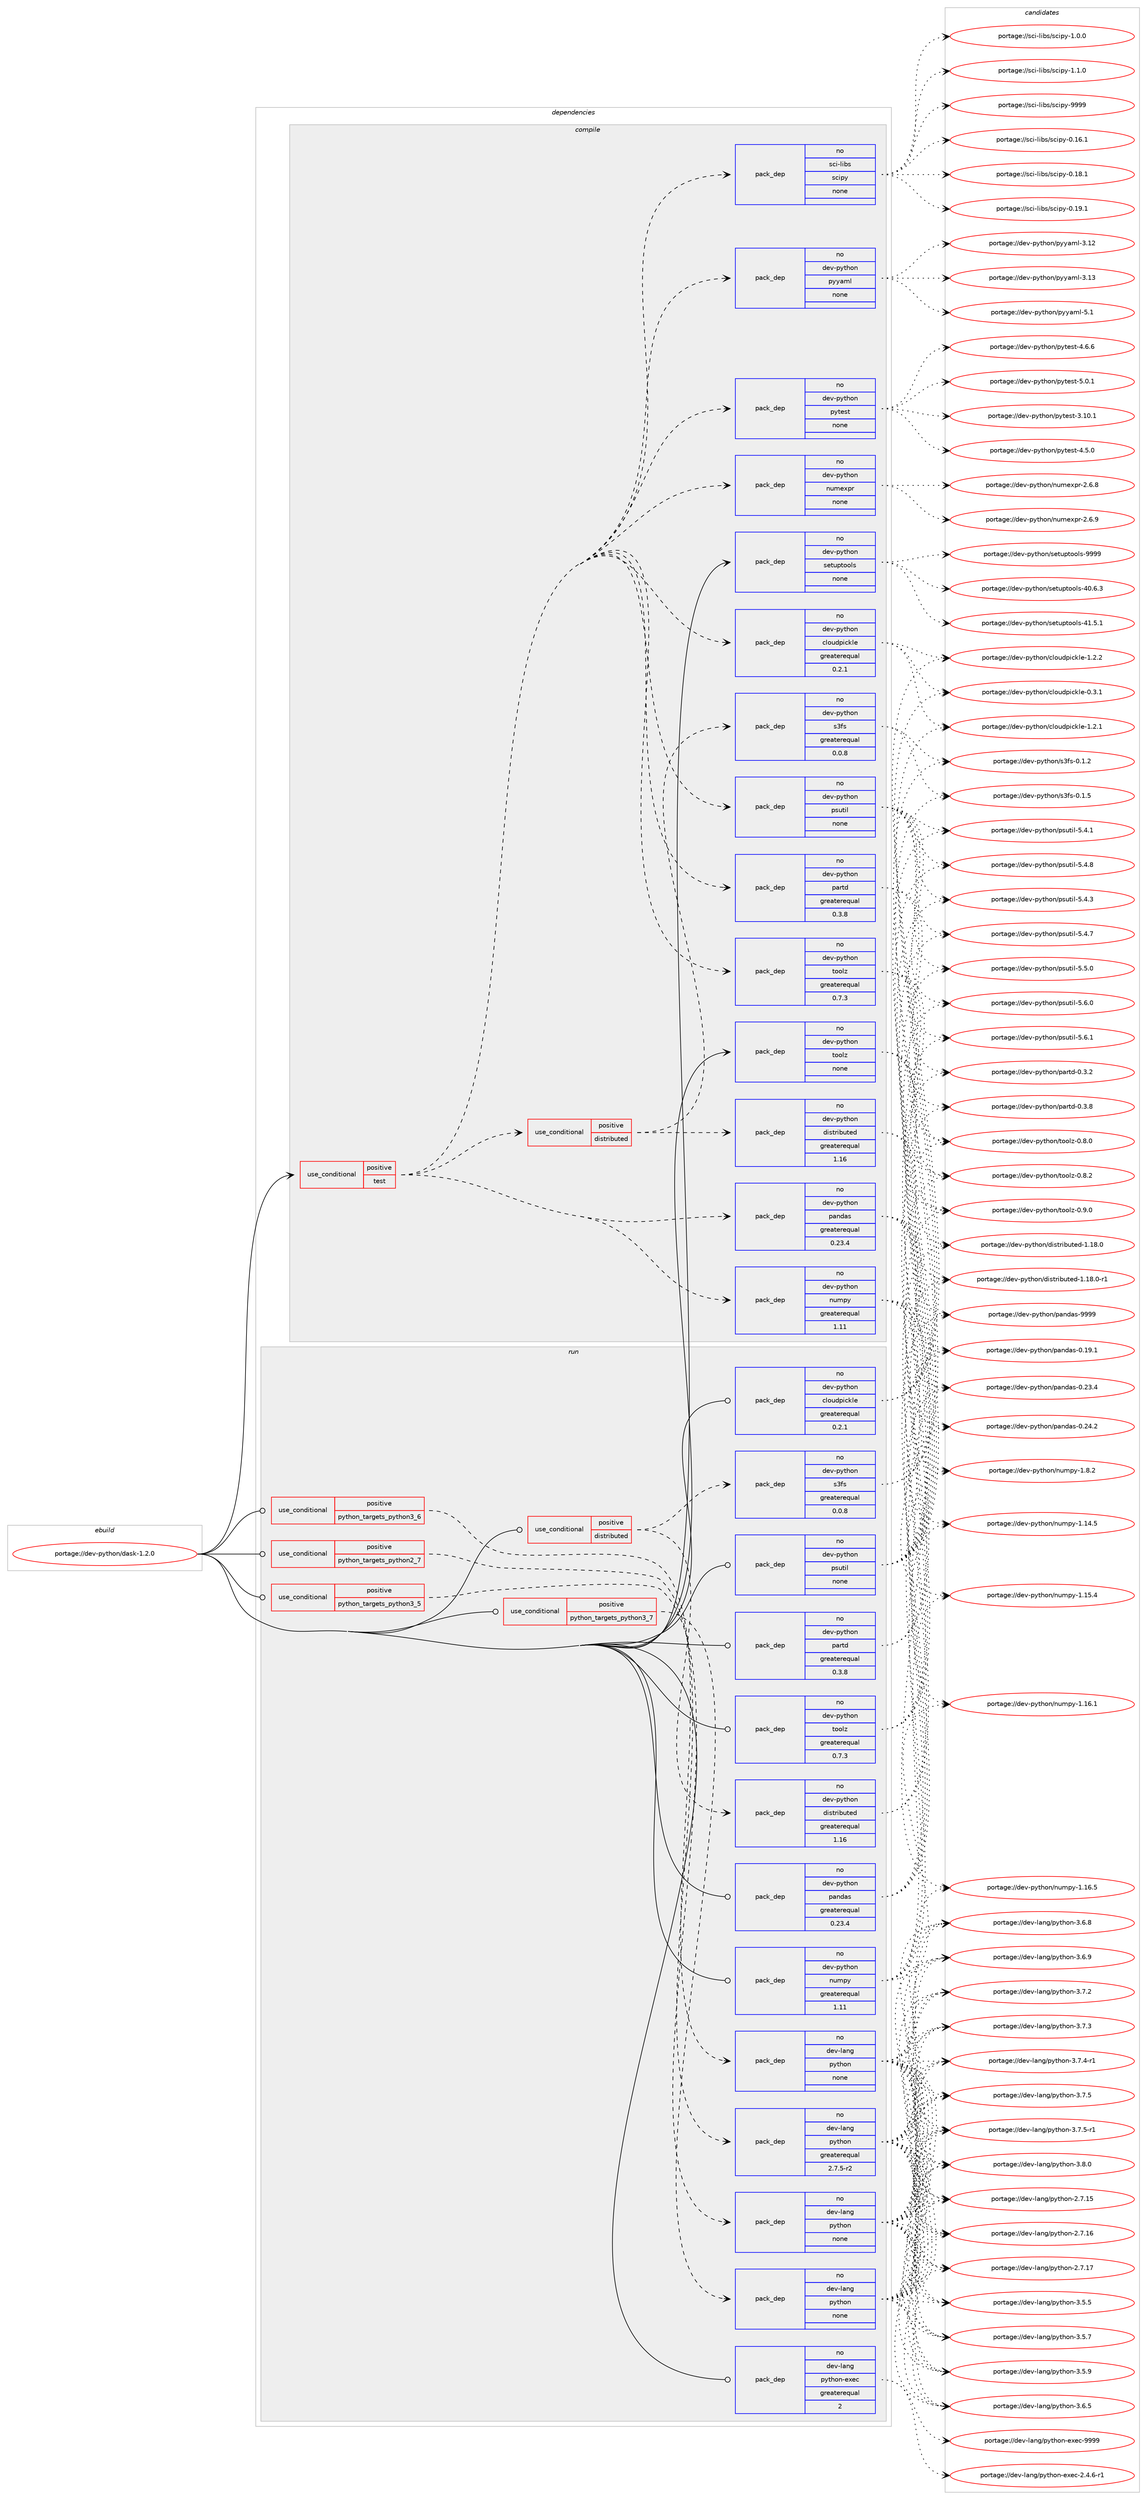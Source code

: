 digraph prolog {

# *************
# Graph options
# *************

newrank=true;
concentrate=true;
compound=true;
graph [rankdir=LR,fontname=Helvetica,fontsize=10,ranksep=1.5];#, ranksep=2.5, nodesep=0.2];
edge  [arrowhead=vee];
node  [fontname=Helvetica,fontsize=10];

# **********
# The ebuild
# **********

subgraph cluster_leftcol {
color=gray;
rank=same;
label=<<i>ebuild</i>>;
id [label="portage://dev-python/dask-1.2.0", color=red, width=4, href="../dev-python/dask-1.2.0.svg"];
}

# ****************
# The dependencies
# ****************

subgraph cluster_midcol {
color=gray;
label=<<i>dependencies</i>>;
subgraph cluster_compile {
fillcolor="#eeeeee";
style=filled;
label=<<i>compile</i>>;
subgraph cond27466 {
dependency135718 [label=<<TABLE BORDER="0" CELLBORDER="1" CELLSPACING="0" CELLPADDING="4"><TR><TD ROWSPAN="3" CELLPADDING="10">use_conditional</TD></TR><TR><TD>positive</TD></TR><TR><TD>test</TD></TR></TABLE>>, shape=none, color=red];
subgraph pack104940 {
dependency135719 [label=<<TABLE BORDER="0" CELLBORDER="1" CELLSPACING="0" CELLPADDING="4" WIDTH="220"><TR><TD ROWSPAN="6" CELLPADDING="30">pack_dep</TD></TR><TR><TD WIDTH="110">no</TD></TR><TR><TD>dev-python</TD></TR><TR><TD>cloudpickle</TD></TR><TR><TD>greaterequal</TD></TR><TR><TD>0.2.1</TD></TR></TABLE>>, shape=none, color=blue];
}
dependency135718:e -> dependency135719:w [weight=20,style="dashed",arrowhead="vee"];
subgraph pack104941 {
dependency135720 [label=<<TABLE BORDER="0" CELLBORDER="1" CELLSPACING="0" CELLPADDING="4" WIDTH="220"><TR><TD ROWSPAN="6" CELLPADDING="30">pack_dep</TD></TR><TR><TD WIDTH="110">no</TD></TR><TR><TD>dev-python</TD></TR><TR><TD>numpy</TD></TR><TR><TD>greaterequal</TD></TR><TR><TD>1.11</TD></TR></TABLE>>, shape=none, color=blue];
}
dependency135718:e -> dependency135720:w [weight=20,style="dashed",arrowhead="vee"];
subgraph pack104942 {
dependency135721 [label=<<TABLE BORDER="0" CELLBORDER="1" CELLSPACING="0" CELLPADDING="4" WIDTH="220"><TR><TD ROWSPAN="6" CELLPADDING="30">pack_dep</TD></TR><TR><TD WIDTH="110">no</TD></TR><TR><TD>dev-python</TD></TR><TR><TD>pandas</TD></TR><TR><TD>greaterequal</TD></TR><TR><TD>0.23.4</TD></TR></TABLE>>, shape=none, color=blue];
}
dependency135718:e -> dependency135721:w [weight=20,style="dashed",arrowhead="vee"];
subgraph pack104943 {
dependency135722 [label=<<TABLE BORDER="0" CELLBORDER="1" CELLSPACING="0" CELLPADDING="4" WIDTH="220"><TR><TD ROWSPAN="6" CELLPADDING="30">pack_dep</TD></TR><TR><TD WIDTH="110">no</TD></TR><TR><TD>dev-python</TD></TR><TR><TD>partd</TD></TR><TR><TD>greaterequal</TD></TR><TR><TD>0.3.8</TD></TR></TABLE>>, shape=none, color=blue];
}
dependency135718:e -> dependency135722:w [weight=20,style="dashed",arrowhead="vee"];
subgraph pack104944 {
dependency135723 [label=<<TABLE BORDER="0" CELLBORDER="1" CELLSPACING="0" CELLPADDING="4" WIDTH="220"><TR><TD ROWSPAN="6" CELLPADDING="30">pack_dep</TD></TR><TR><TD WIDTH="110">no</TD></TR><TR><TD>dev-python</TD></TR><TR><TD>psutil</TD></TR><TR><TD>none</TD></TR><TR><TD></TD></TR></TABLE>>, shape=none, color=blue];
}
dependency135718:e -> dependency135723:w [weight=20,style="dashed",arrowhead="vee"];
subgraph pack104945 {
dependency135724 [label=<<TABLE BORDER="0" CELLBORDER="1" CELLSPACING="0" CELLPADDING="4" WIDTH="220"><TR><TD ROWSPAN="6" CELLPADDING="30">pack_dep</TD></TR><TR><TD WIDTH="110">no</TD></TR><TR><TD>dev-python</TD></TR><TR><TD>toolz</TD></TR><TR><TD>greaterequal</TD></TR><TR><TD>0.7.3</TD></TR></TABLE>>, shape=none, color=blue];
}
dependency135718:e -> dependency135724:w [weight=20,style="dashed",arrowhead="vee"];
subgraph cond27467 {
dependency135725 [label=<<TABLE BORDER="0" CELLBORDER="1" CELLSPACING="0" CELLPADDING="4"><TR><TD ROWSPAN="3" CELLPADDING="10">use_conditional</TD></TR><TR><TD>positive</TD></TR><TR><TD>distributed</TD></TR></TABLE>>, shape=none, color=red];
subgraph pack104946 {
dependency135726 [label=<<TABLE BORDER="0" CELLBORDER="1" CELLSPACING="0" CELLPADDING="4" WIDTH="220"><TR><TD ROWSPAN="6" CELLPADDING="30">pack_dep</TD></TR><TR><TD WIDTH="110">no</TD></TR><TR><TD>dev-python</TD></TR><TR><TD>distributed</TD></TR><TR><TD>greaterequal</TD></TR><TR><TD>1.16</TD></TR></TABLE>>, shape=none, color=blue];
}
dependency135725:e -> dependency135726:w [weight=20,style="dashed",arrowhead="vee"];
subgraph pack104947 {
dependency135727 [label=<<TABLE BORDER="0" CELLBORDER="1" CELLSPACING="0" CELLPADDING="4" WIDTH="220"><TR><TD ROWSPAN="6" CELLPADDING="30">pack_dep</TD></TR><TR><TD WIDTH="110">no</TD></TR><TR><TD>dev-python</TD></TR><TR><TD>s3fs</TD></TR><TR><TD>greaterequal</TD></TR><TR><TD>0.0.8</TD></TR></TABLE>>, shape=none, color=blue];
}
dependency135725:e -> dependency135727:w [weight=20,style="dashed",arrowhead="vee"];
}
dependency135718:e -> dependency135725:w [weight=20,style="dashed",arrowhead="vee"];
subgraph pack104948 {
dependency135728 [label=<<TABLE BORDER="0" CELLBORDER="1" CELLSPACING="0" CELLPADDING="4" WIDTH="220"><TR><TD ROWSPAN="6" CELLPADDING="30">pack_dep</TD></TR><TR><TD WIDTH="110">no</TD></TR><TR><TD>dev-python</TD></TR><TR><TD>numexpr</TD></TR><TR><TD>none</TD></TR><TR><TD></TD></TR></TABLE>>, shape=none, color=blue];
}
dependency135718:e -> dependency135728:w [weight=20,style="dashed",arrowhead="vee"];
subgraph pack104949 {
dependency135729 [label=<<TABLE BORDER="0" CELLBORDER="1" CELLSPACING="0" CELLPADDING="4" WIDTH="220"><TR><TD ROWSPAN="6" CELLPADDING="30">pack_dep</TD></TR><TR><TD WIDTH="110">no</TD></TR><TR><TD>dev-python</TD></TR><TR><TD>pytest</TD></TR><TR><TD>none</TD></TR><TR><TD></TD></TR></TABLE>>, shape=none, color=blue];
}
dependency135718:e -> dependency135729:w [weight=20,style="dashed",arrowhead="vee"];
subgraph pack104950 {
dependency135730 [label=<<TABLE BORDER="0" CELLBORDER="1" CELLSPACING="0" CELLPADDING="4" WIDTH="220"><TR><TD ROWSPAN="6" CELLPADDING="30">pack_dep</TD></TR><TR><TD WIDTH="110">no</TD></TR><TR><TD>dev-python</TD></TR><TR><TD>pyyaml</TD></TR><TR><TD>none</TD></TR><TR><TD></TD></TR></TABLE>>, shape=none, color=blue];
}
dependency135718:e -> dependency135730:w [weight=20,style="dashed",arrowhead="vee"];
subgraph pack104951 {
dependency135731 [label=<<TABLE BORDER="0" CELLBORDER="1" CELLSPACING="0" CELLPADDING="4" WIDTH="220"><TR><TD ROWSPAN="6" CELLPADDING="30">pack_dep</TD></TR><TR><TD WIDTH="110">no</TD></TR><TR><TD>sci-libs</TD></TR><TR><TD>scipy</TD></TR><TR><TD>none</TD></TR><TR><TD></TD></TR></TABLE>>, shape=none, color=blue];
}
dependency135718:e -> dependency135731:w [weight=20,style="dashed",arrowhead="vee"];
}
id:e -> dependency135718:w [weight=20,style="solid",arrowhead="vee"];
subgraph pack104952 {
dependency135732 [label=<<TABLE BORDER="0" CELLBORDER="1" CELLSPACING="0" CELLPADDING="4" WIDTH="220"><TR><TD ROWSPAN="6" CELLPADDING="30">pack_dep</TD></TR><TR><TD WIDTH="110">no</TD></TR><TR><TD>dev-python</TD></TR><TR><TD>setuptools</TD></TR><TR><TD>none</TD></TR><TR><TD></TD></TR></TABLE>>, shape=none, color=blue];
}
id:e -> dependency135732:w [weight=20,style="solid",arrowhead="vee"];
subgraph pack104953 {
dependency135733 [label=<<TABLE BORDER="0" CELLBORDER="1" CELLSPACING="0" CELLPADDING="4" WIDTH="220"><TR><TD ROWSPAN="6" CELLPADDING="30">pack_dep</TD></TR><TR><TD WIDTH="110">no</TD></TR><TR><TD>dev-python</TD></TR><TR><TD>toolz</TD></TR><TR><TD>none</TD></TR><TR><TD></TD></TR></TABLE>>, shape=none, color=blue];
}
id:e -> dependency135733:w [weight=20,style="solid",arrowhead="vee"];
}
subgraph cluster_compileandrun {
fillcolor="#eeeeee";
style=filled;
label=<<i>compile and run</i>>;
}
subgraph cluster_run {
fillcolor="#eeeeee";
style=filled;
label=<<i>run</i>>;
subgraph cond27468 {
dependency135734 [label=<<TABLE BORDER="0" CELLBORDER="1" CELLSPACING="0" CELLPADDING="4"><TR><TD ROWSPAN="3" CELLPADDING="10">use_conditional</TD></TR><TR><TD>positive</TD></TR><TR><TD>distributed</TD></TR></TABLE>>, shape=none, color=red];
subgraph pack104954 {
dependency135735 [label=<<TABLE BORDER="0" CELLBORDER="1" CELLSPACING="0" CELLPADDING="4" WIDTH="220"><TR><TD ROWSPAN="6" CELLPADDING="30">pack_dep</TD></TR><TR><TD WIDTH="110">no</TD></TR><TR><TD>dev-python</TD></TR><TR><TD>distributed</TD></TR><TR><TD>greaterequal</TD></TR><TR><TD>1.16</TD></TR></TABLE>>, shape=none, color=blue];
}
dependency135734:e -> dependency135735:w [weight=20,style="dashed",arrowhead="vee"];
subgraph pack104955 {
dependency135736 [label=<<TABLE BORDER="0" CELLBORDER="1" CELLSPACING="0" CELLPADDING="4" WIDTH="220"><TR><TD ROWSPAN="6" CELLPADDING="30">pack_dep</TD></TR><TR><TD WIDTH="110">no</TD></TR><TR><TD>dev-python</TD></TR><TR><TD>s3fs</TD></TR><TR><TD>greaterequal</TD></TR><TR><TD>0.0.8</TD></TR></TABLE>>, shape=none, color=blue];
}
dependency135734:e -> dependency135736:w [weight=20,style="dashed",arrowhead="vee"];
}
id:e -> dependency135734:w [weight=20,style="solid",arrowhead="odot"];
subgraph cond27469 {
dependency135737 [label=<<TABLE BORDER="0" CELLBORDER="1" CELLSPACING="0" CELLPADDING="4"><TR><TD ROWSPAN="3" CELLPADDING="10">use_conditional</TD></TR><TR><TD>positive</TD></TR><TR><TD>python_targets_python2_7</TD></TR></TABLE>>, shape=none, color=red];
subgraph pack104956 {
dependency135738 [label=<<TABLE BORDER="0" CELLBORDER="1" CELLSPACING="0" CELLPADDING="4" WIDTH="220"><TR><TD ROWSPAN="6" CELLPADDING="30">pack_dep</TD></TR><TR><TD WIDTH="110">no</TD></TR><TR><TD>dev-lang</TD></TR><TR><TD>python</TD></TR><TR><TD>greaterequal</TD></TR><TR><TD>2.7.5-r2</TD></TR></TABLE>>, shape=none, color=blue];
}
dependency135737:e -> dependency135738:w [weight=20,style="dashed",arrowhead="vee"];
}
id:e -> dependency135737:w [weight=20,style="solid",arrowhead="odot"];
subgraph cond27470 {
dependency135739 [label=<<TABLE BORDER="0" CELLBORDER="1" CELLSPACING="0" CELLPADDING="4"><TR><TD ROWSPAN="3" CELLPADDING="10">use_conditional</TD></TR><TR><TD>positive</TD></TR><TR><TD>python_targets_python3_5</TD></TR></TABLE>>, shape=none, color=red];
subgraph pack104957 {
dependency135740 [label=<<TABLE BORDER="0" CELLBORDER="1" CELLSPACING="0" CELLPADDING="4" WIDTH="220"><TR><TD ROWSPAN="6" CELLPADDING="30">pack_dep</TD></TR><TR><TD WIDTH="110">no</TD></TR><TR><TD>dev-lang</TD></TR><TR><TD>python</TD></TR><TR><TD>none</TD></TR><TR><TD></TD></TR></TABLE>>, shape=none, color=blue];
}
dependency135739:e -> dependency135740:w [weight=20,style="dashed",arrowhead="vee"];
}
id:e -> dependency135739:w [weight=20,style="solid",arrowhead="odot"];
subgraph cond27471 {
dependency135741 [label=<<TABLE BORDER="0" CELLBORDER="1" CELLSPACING="0" CELLPADDING="4"><TR><TD ROWSPAN="3" CELLPADDING="10">use_conditional</TD></TR><TR><TD>positive</TD></TR><TR><TD>python_targets_python3_6</TD></TR></TABLE>>, shape=none, color=red];
subgraph pack104958 {
dependency135742 [label=<<TABLE BORDER="0" CELLBORDER="1" CELLSPACING="0" CELLPADDING="4" WIDTH="220"><TR><TD ROWSPAN="6" CELLPADDING="30">pack_dep</TD></TR><TR><TD WIDTH="110">no</TD></TR><TR><TD>dev-lang</TD></TR><TR><TD>python</TD></TR><TR><TD>none</TD></TR><TR><TD></TD></TR></TABLE>>, shape=none, color=blue];
}
dependency135741:e -> dependency135742:w [weight=20,style="dashed",arrowhead="vee"];
}
id:e -> dependency135741:w [weight=20,style="solid",arrowhead="odot"];
subgraph cond27472 {
dependency135743 [label=<<TABLE BORDER="0" CELLBORDER="1" CELLSPACING="0" CELLPADDING="4"><TR><TD ROWSPAN="3" CELLPADDING="10">use_conditional</TD></TR><TR><TD>positive</TD></TR><TR><TD>python_targets_python3_7</TD></TR></TABLE>>, shape=none, color=red];
subgraph pack104959 {
dependency135744 [label=<<TABLE BORDER="0" CELLBORDER="1" CELLSPACING="0" CELLPADDING="4" WIDTH="220"><TR><TD ROWSPAN="6" CELLPADDING="30">pack_dep</TD></TR><TR><TD WIDTH="110">no</TD></TR><TR><TD>dev-lang</TD></TR><TR><TD>python</TD></TR><TR><TD>none</TD></TR><TR><TD></TD></TR></TABLE>>, shape=none, color=blue];
}
dependency135743:e -> dependency135744:w [weight=20,style="dashed",arrowhead="vee"];
}
id:e -> dependency135743:w [weight=20,style="solid",arrowhead="odot"];
subgraph pack104960 {
dependency135745 [label=<<TABLE BORDER="0" CELLBORDER="1" CELLSPACING="0" CELLPADDING="4" WIDTH="220"><TR><TD ROWSPAN="6" CELLPADDING="30">pack_dep</TD></TR><TR><TD WIDTH="110">no</TD></TR><TR><TD>dev-lang</TD></TR><TR><TD>python-exec</TD></TR><TR><TD>greaterequal</TD></TR><TR><TD>2</TD></TR></TABLE>>, shape=none, color=blue];
}
id:e -> dependency135745:w [weight=20,style="solid",arrowhead="odot"];
subgraph pack104961 {
dependency135746 [label=<<TABLE BORDER="0" CELLBORDER="1" CELLSPACING="0" CELLPADDING="4" WIDTH="220"><TR><TD ROWSPAN="6" CELLPADDING="30">pack_dep</TD></TR><TR><TD WIDTH="110">no</TD></TR><TR><TD>dev-python</TD></TR><TR><TD>cloudpickle</TD></TR><TR><TD>greaterequal</TD></TR><TR><TD>0.2.1</TD></TR></TABLE>>, shape=none, color=blue];
}
id:e -> dependency135746:w [weight=20,style="solid",arrowhead="odot"];
subgraph pack104962 {
dependency135747 [label=<<TABLE BORDER="0" CELLBORDER="1" CELLSPACING="0" CELLPADDING="4" WIDTH="220"><TR><TD ROWSPAN="6" CELLPADDING="30">pack_dep</TD></TR><TR><TD WIDTH="110">no</TD></TR><TR><TD>dev-python</TD></TR><TR><TD>numpy</TD></TR><TR><TD>greaterequal</TD></TR><TR><TD>1.11</TD></TR></TABLE>>, shape=none, color=blue];
}
id:e -> dependency135747:w [weight=20,style="solid",arrowhead="odot"];
subgraph pack104963 {
dependency135748 [label=<<TABLE BORDER="0" CELLBORDER="1" CELLSPACING="0" CELLPADDING="4" WIDTH="220"><TR><TD ROWSPAN="6" CELLPADDING="30">pack_dep</TD></TR><TR><TD WIDTH="110">no</TD></TR><TR><TD>dev-python</TD></TR><TR><TD>pandas</TD></TR><TR><TD>greaterequal</TD></TR><TR><TD>0.23.4</TD></TR></TABLE>>, shape=none, color=blue];
}
id:e -> dependency135748:w [weight=20,style="solid",arrowhead="odot"];
subgraph pack104964 {
dependency135749 [label=<<TABLE BORDER="0" CELLBORDER="1" CELLSPACING="0" CELLPADDING="4" WIDTH="220"><TR><TD ROWSPAN="6" CELLPADDING="30">pack_dep</TD></TR><TR><TD WIDTH="110">no</TD></TR><TR><TD>dev-python</TD></TR><TR><TD>partd</TD></TR><TR><TD>greaterequal</TD></TR><TR><TD>0.3.8</TD></TR></TABLE>>, shape=none, color=blue];
}
id:e -> dependency135749:w [weight=20,style="solid",arrowhead="odot"];
subgraph pack104965 {
dependency135750 [label=<<TABLE BORDER="0" CELLBORDER="1" CELLSPACING="0" CELLPADDING="4" WIDTH="220"><TR><TD ROWSPAN="6" CELLPADDING="30">pack_dep</TD></TR><TR><TD WIDTH="110">no</TD></TR><TR><TD>dev-python</TD></TR><TR><TD>psutil</TD></TR><TR><TD>none</TD></TR><TR><TD></TD></TR></TABLE>>, shape=none, color=blue];
}
id:e -> dependency135750:w [weight=20,style="solid",arrowhead="odot"];
subgraph pack104966 {
dependency135751 [label=<<TABLE BORDER="0" CELLBORDER="1" CELLSPACING="0" CELLPADDING="4" WIDTH="220"><TR><TD ROWSPAN="6" CELLPADDING="30">pack_dep</TD></TR><TR><TD WIDTH="110">no</TD></TR><TR><TD>dev-python</TD></TR><TR><TD>toolz</TD></TR><TR><TD>greaterequal</TD></TR><TR><TD>0.7.3</TD></TR></TABLE>>, shape=none, color=blue];
}
id:e -> dependency135751:w [weight=20,style="solid",arrowhead="odot"];
}
}

# **************
# The candidates
# **************

subgraph cluster_choices {
rank=same;
color=gray;
label=<<i>candidates</i>>;

subgraph choice104940 {
color=black;
nodesep=1;
choiceportage10010111845112121116104111110479910811111710011210599107108101454846514649 [label="portage://dev-python/cloudpickle-0.3.1", color=red, width=4,href="../dev-python/cloudpickle-0.3.1.svg"];
choiceportage10010111845112121116104111110479910811111710011210599107108101454946504649 [label="portage://dev-python/cloudpickle-1.2.1", color=red, width=4,href="../dev-python/cloudpickle-1.2.1.svg"];
choiceportage10010111845112121116104111110479910811111710011210599107108101454946504650 [label="portage://dev-python/cloudpickle-1.2.2", color=red, width=4,href="../dev-python/cloudpickle-1.2.2.svg"];
dependency135719:e -> choiceportage10010111845112121116104111110479910811111710011210599107108101454846514649:w [style=dotted,weight="100"];
dependency135719:e -> choiceportage10010111845112121116104111110479910811111710011210599107108101454946504649:w [style=dotted,weight="100"];
dependency135719:e -> choiceportage10010111845112121116104111110479910811111710011210599107108101454946504650:w [style=dotted,weight="100"];
}
subgraph choice104941 {
color=black;
nodesep=1;
choiceportage100101118451121211161041111104711011710911212145494649524653 [label="portage://dev-python/numpy-1.14.5", color=red, width=4,href="../dev-python/numpy-1.14.5.svg"];
choiceportage100101118451121211161041111104711011710911212145494649534652 [label="portage://dev-python/numpy-1.15.4", color=red, width=4,href="../dev-python/numpy-1.15.4.svg"];
choiceportage100101118451121211161041111104711011710911212145494649544649 [label="portage://dev-python/numpy-1.16.1", color=red, width=4,href="../dev-python/numpy-1.16.1.svg"];
choiceportage100101118451121211161041111104711011710911212145494649544653 [label="portage://dev-python/numpy-1.16.5", color=red, width=4,href="../dev-python/numpy-1.16.5.svg"];
choiceportage1001011184511212111610411111047110117109112121454946564650 [label="portage://dev-python/numpy-1.8.2", color=red, width=4,href="../dev-python/numpy-1.8.2.svg"];
dependency135720:e -> choiceportage100101118451121211161041111104711011710911212145494649524653:w [style=dotted,weight="100"];
dependency135720:e -> choiceportage100101118451121211161041111104711011710911212145494649534652:w [style=dotted,weight="100"];
dependency135720:e -> choiceportage100101118451121211161041111104711011710911212145494649544649:w [style=dotted,weight="100"];
dependency135720:e -> choiceportage100101118451121211161041111104711011710911212145494649544653:w [style=dotted,weight="100"];
dependency135720:e -> choiceportage1001011184511212111610411111047110117109112121454946564650:w [style=dotted,weight="100"];
}
subgraph choice104942 {
color=black;
nodesep=1;
choiceportage1001011184511212111610411111047112971101009711545484649574649 [label="portage://dev-python/pandas-0.19.1", color=red, width=4,href="../dev-python/pandas-0.19.1.svg"];
choiceportage1001011184511212111610411111047112971101009711545484650514652 [label="portage://dev-python/pandas-0.23.4", color=red, width=4,href="../dev-python/pandas-0.23.4.svg"];
choiceportage1001011184511212111610411111047112971101009711545484650524650 [label="portage://dev-python/pandas-0.24.2", color=red, width=4,href="../dev-python/pandas-0.24.2.svg"];
choiceportage100101118451121211161041111104711297110100971154557575757 [label="portage://dev-python/pandas-9999", color=red, width=4,href="../dev-python/pandas-9999.svg"];
dependency135721:e -> choiceportage1001011184511212111610411111047112971101009711545484649574649:w [style=dotted,weight="100"];
dependency135721:e -> choiceportage1001011184511212111610411111047112971101009711545484650514652:w [style=dotted,weight="100"];
dependency135721:e -> choiceportage1001011184511212111610411111047112971101009711545484650524650:w [style=dotted,weight="100"];
dependency135721:e -> choiceportage100101118451121211161041111104711297110100971154557575757:w [style=dotted,weight="100"];
}
subgraph choice104943 {
color=black;
nodesep=1;
choiceportage100101118451121211161041111104711297114116100454846514650 [label="portage://dev-python/partd-0.3.2", color=red, width=4,href="../dev-python/partd-0.3.2.svg"];
choiceportage100101118451121211161041111104711297114116100454846514656 [label="portage://dev-python/partd-0.3.8", color=red, width=4,href="../dev-python/partd-0.3.8.svg"];
dependency135722:e -> choiceportage100101118451121211161041111104711297114116100454846514650:w [style=dotted,weight="100"];
dependency135722:e -> choiceportage100101118451121211161041111104711297114116100454846514656:w [style=dotted,weight="100"];
}
subgraph choice104944 {
color=black;
nodesep=1;
choiceportage1001011184511212111610411111047112115117116105108455346524649 [label="portage://dev-python/psutil-5.4.1", color=red, width=4,href="../dev-python/psutil-5.4.1.svg"];
choiceportage1001011184511212111610411111047112115117116105108455346524651 [label="portage://dev-python/psutil-5.4.3", color=red, width=4,href="../dev-python/psutil-5.4.3.svg"];
choiceportage1001011184511212111610411111047112115117116105108455346524655 [label="portage://dev-python/psutil-5.4.7", color=red, width=4,href="../dev-python/psutil-5.4.7.svg"];
choiceportage1001011184511212111610411111047112115117116105108455346524656 [label="portage://dev-python/psutil-5.4.8", color=red, width=4,href="../dev-python/psutil-5.4.8.svg"];
choiceportage1001011184511212111610411111047112115117116105108455346534648 [label="portage://dev-python/psutil-5.5.0", color=red, width=4,href="../dev-python/psutil-5.5.0.svg"];
choiceportage1001011184511212111610411111047112115117116105108455346544648 [label="portage://dev-python/psutil-5.6.0", color=red, width=4,href="../dev-python/psutil-5.6.0.svg"];
choiceportage1001011184511212111610411111047112115117116105108455346544649 [label="portage://dev-python/psutil-5.6.1", color=red, width=4,href="../dev-python/psutil-5.6.1.svg"];
dependency135723:e -> choiceportage1001011184511212111610411111047112115117116105108455346524649:w [style=dotted,weight="100"];
dependency135723:e -> choiceportage1001011184511212111610411111047112115117116105108455346524651:w [style=dotted,weight="100"];
dependency135723:e -> choiceportage1001011184511212111610411111047112115117116105108455346524655:w [style=dotted,weight="100"];
dependency135723:e -> choiceportage1001011184511212111610411111047112115117116105108455346524656:w [style=dotted,weight="100"];
dependency135723:e -> choiceportage1001011184511212111610411111047112115117116105108455346534648:w [style=dotted,weight="100"];
dependency135723:e -> choiceportage1001011184511212111610411111047112115117116105108455346544648:w [style=dotted,weight="100"];
dependency135723:e -> choiceportage1001011184511212111610411111047112115117116105108455346544649:w [style=dotted,weight="100"];
}
subgraph choice104945 {
color=black;
nodesep=1;
choiceportage1001011184511212111610411111047116111111108122454846564648 [label="portage://dev-python/toolz-0.8.0", color=red, width=4,href="../dev-python/toolz-0.8.0.svg"];
choiceportage1001011184511212111610411111047116111111108122454846564650 [label="portage://dev-python/toolz-0.8.2", color=red, width=4,href="../dev-python/toolz-0.8.2.svg"];
choiceportage1001011184511212111610411111047116111111108122454846574648 [label="portage://dev-python/toolz-0.9.0", color=red, width=4,href="../dev-python/toolz-0.9.0.svg"];
dependency135724:e -> choiceportage1001011184511212111610411111047116111111108122454846564648:w [style=dotted,weight="100"];
dependency135724:e -> choiceportage1001011184511212111610411111047116111111108122454846564650:w [style=dotted,weight="100"];
dependency135724:e -> choiceportage1001011184511212111610411111047116111111108122454846574648:w [style=dotted,weight="100"];
}
subgraph choice104946 {
color=black;
nodesep=1;
choiceportage10010111845112121116104111110471001051151161141059811711610110045494649564648 [label="portage://dev-python/distributed-1.18.0", color=red, width=4,href="../dev-python/distributed-1.18.0.svg"];
choiceportage100101118451121211161041111104710010511511611410598117116101100454946495646484511449 [label="portage://dev-python/distributed-1.18.0-r1", color=red, width=4,href="../dev-python/distributed-1.18.0-r1.svg"];
dependency135726:e -> choiceportage10010111845112121116104111110471001051151161141059811711610110045494649564648:w [style=dotted,weight="100"];
dependency135726:e -> choiceportage100101118451121211161041111104710010511511611410598117116101100454946495646484511449:w [style=dotted,weight="100"];
}
subgraph choice104947 {
color=black;
nodesep=1;
choiceportage100101118451121211161041111104711551102115454846494650 [label="portage://dev-python/s3fs-0.1.2", color=red, width=4,href="../dev-python/s3fs-0.1.2.svg"];
choiceportage100101118451121211161041111104711551102115454846494653 [label="portage://dev-python/s3fs-0.1.5", color=red, width=4,href="../dev-python/s3fs-0.1.5.svg"];
dependency135727:e -> choiceportage100101118451121211161041111104711551102115454846494650:w [style=dotted,weight="100"];
dependency135727:e -> choiceportage100101118451121211161041111104711551102115454846494653:w [style=dotted,weight="100"];
}
subgraph choice104948 {
color=black;
nodesep=1;
choiceportage1001011184511212111610411111047110117109101120112114455046544656 [label="portage://dev-python/numexpr-2.6.8", color=red, width=4,href="../dev-python/numexpr-2.6.8.svg"];
choiceportage1001011184511212111610411111047110117109101120112114455046544657 [label="portage://dev-python/numexpr-2.6.9", color=red, width=4,href="../dev-python/numexpr-2.6.9.svg"];
dependency135728:e -> choiceportage1001011184511212111610411111047110117109101120112114455046544656:w [style=dotted,weight="100"];
dependency135728:e -> choiceportage1001011184511212111610411111047110117109101120112114455046544657:w [style=dotted,weight="100"];
}
subgraph choice104949 {
color=black;
nodesep=1;
choiceportage100101118451121211161041111104711212111610111511645514649484649 [label="portage://dev-python/pytest-3.10.1", color=red, width=4,href="../dev-python/pytest-3.10.1.svg"];
choiceportage1001011184511212111610411111047112121116101115116455246534648 [label="portage://dev-python/pytest-4.5.0", color=red, width=4,href="../dev-python/pytest-4.5.0.svg"];
choiceportage1001011184511212111610411111047112121116101115116455246544654 [label="portage://dev-python/pytest-4.6.6", color=red, width=4,href="../dev-python/pytest-4.6.6.svg"];
choiceportage1001011184511212111610411111047112121116101115116455346484649 [label="portage://dev-python/pytest-5.0.1", color=red, width=4,href="../dev-python/pytest-5.0.1.svg"];
dependency135729:e -> choiceportage100101118451121211161041111104711212111610111511645514649484649:w [style=dotted,weight="100"];
dependency135729:e -> choiceportage1001011184511212111610411111047112121116101115116455246534648:w [style=dotted,weight="100"];
dependency135729:e -> choiceportage1001011184511212111610411111047112121116101115116455246544654:w [style=dotted,weight="100"];
dependency135729:e -> choiceportage1001011184511212111610411111047112121116101115116455346484649:w [style=dotted,weight="100"];
}
subgraph choice104950 {
color=black;
nodesep=1;
choiceportage1001011184511212111610411111047112121121971091084551464950 [label="portage://dev-python/pyyaml-3.12", color=red, width=4,href="../dev-python/pyyaml-3.12.svg"];
choiceportage1001011184511212111610411111047112121121971091084551464951 [label="portage://dev-python/pyyaml-3.13", color=red, width=4,href="../dev-python/pyyaml-3.13.svg"];
choiceportage10010111845112121116104111110471121211219710910845534649 [label="portage://dev-python/pyyaml-5.1", color=red, width=4,href="../dev-python/pyyaml-5.1.svg"];
dependency135730:e -> choiceportage1001011184511212111610411111047112121121971091084551464950:w [style=dotted,weight="100"];
dependency135730:e -> choiceportage1001011184511212111610411111047112121121971091084551464951:w [style=dotted,weight="100"];
dependency135730:e -> choiceportage10010111845112121116104111110471121211219710910845534649:w [style=dotted,weight="100"];
}
subgraph choice104951 {
color=black;
nodesep=1;
choiceportage115991054510810598115471159910511212145484649544649 [label="portage://sci-libs/scipy-0.16.1", color=red, width=4,href="../sci-libs/scipy-0.16.1.svg"];
choiceportage115991054510810598115471159910511212145484649564649 [label="portage://sci-libs/scipy-0.18.1", color=red, width=4,href="../sci-libs/scipy-0.18.1.svg"];
choiceportage115991054510810598115471159910511212145484649574649 [label="portage://sci-libs/scipy-0.19.1", color=red, width=4,href="../sci-libs/scipy-0.19.1.svg"];
choiceportage1159910545108105981154711599105112121454946484648 [label="portage://sci-libs/scipy-1.0.0", color=red, width=4,href="../sci-libs/scipy-1.0.0.svg"];
choiceportage1159910545108105981154711599105112121454946494648 [label="portage://sci-libs/scipy-1.1.0", color=red, width=4,href="../sci-libs/scipy-1.1.0.svg"];
choiceportage11599105451081059811547115991051121214557575757 [label="portage://sci-libs/scipy-9999", color=red, width=4,href="../sci-libs/scipy-9999.svg"];
dependency135731:e -> choiceportage115991054510810598115471159910511212145484649544649:w [style=dotted,weight="100"];
dependency135731:e -> choiceportage115991054510810598115471159910511212145484649564649:w [style=dotted,weight="100"];
dependency135731:e -> choiceportage115991054510810598115471159910511212145484649574649:w [style=dotted,weight="100"];
dependency135731:e -> choiceportage1159910545108105981154711599105112121454946484648:w [style=dotted,weight="100"];
dependency135731:e -> choiceportage1159910545108105981154711599105112121454946494648:w [style=dotted,weight="100"];
dependency135731:e -> choiceportage11599105451081059811547115991051121214557575757:w [style=dotted,weight="100"];
}
subgraph choice104952 {
color=black;
nodesep=1;
choiceportage100101118451121211161041111104711510111611711211611111110811545524846544651 [label="portage://dev-python/setuptools-40.6.3", color=red, width=4,href="../dev-python/setuptools-40.6.3.svg"];
choiceportage100101118451121211161041111104711510111611711211611111110811545524946534649 [label="portage://dev-python/setuptools-41.5.1", color=red, width=4,href="../dev-python/setuptools-41.5.1.svg"];
choiceportage10010111845112121116104111110471151011161171121161111111081154557575757 [label="portage://dev-python/setuptools-9999", color=red, width=4,href="../dev-python/setuptools-9999.svg"];
dependency135732:e -> choiceportage100101118451121211161041111104711510111611711211611111110811545524846544651:w [style=dotted,weight="100"];
dependency135732:e -> choiceportage100101118451121211161041111104711510111611711211611111110811545524946534649:w [style=dotted,weight="100"];
dependency135732:e -> choiceportage10010111845112121116104111110471151011161171121161111111081154557575757:w [style=dotted,weight="100"];
}
subgraph choice104953 {
color=black;
nodesep=1;
choiceportage1001011184511212111610411111047116111111108122454846564648 [label="portage://dev-python/toolz-0.8.0", color=red, width=4,href="../dev-python/toolz-0.8.0.svg"];
choiceportage1001011184511212111610411111047116111111108122454846564650 [label="portage://dev-python/toolz-0.8.2", color=red, width=4,href="../dev-python/toolz-0.8.2.svg"];
choiceportage1001011184511212111610411111047116111111108122454846574648 [label="portage://dev-python/toolz-0.9.0", color=red, width=4,href="../dev-python/toolz-0.9.0.svg"];
dependency135733:e -> choiceportage1001011184511212111610411111047116111111108122454846564648:w [style=dotted,weight="100"];
dependency135733:e -> choiceportage1001011184511212111610411111047116111111108122454846564650:w [style=dotted,weight="100"];
dependency135733:e -> choiceportage1001011184511212111610411111047116111111108122454846574648:w [style=dotted,weight="100"];
}
subgraph choice104954 {
color=black;
nodesep=1;
choiceportage10010111845112121116104111110471001051151161141059811711610110045494649564648 [label="portage://dev-python/distributed-1.18.0", color=red, width=4,href="../dev-python/distributed-1.18.0.svg"];
choiceportage100101118451121211161041111104710010511511611410598117116101100454946495646484511449 [label="portage://dev-python/distributed-1.18.0-r1", color=red, width=4,href="../dev-python/distributed-1.18.0-r1.svg"];
dependency135735:e -> choiceportage10010111845112121116104111110471001051151161141059811711610110045494649564648:w [style=dotted,weight="100"];
dependency135735:e -> choiceportage100101118451121211161041111104710010511511611410598117116101100454946495646484511449:w [style=dotted,weight="100"];
}
subgraph choice104955 {
color=black;
nodesep=1;
choiceportage100101118451121211161041111104711551102115454846494650 [label="portage://dev-python/s3fs-0.1.2", color=red, width=4,href="../dev-python/s3fs-0.1.2.svg"];
choiceportage100101118451121211161041111104711551102115454846494653 [label="portage://dev-python/s3fs-0.1.5", color=red, width=4,href="../dev-python/s3fs-0.1.5.svg"];
dependency135736:e -> choiceportage100101118451121211161041111104711551102115454846494650:w [style=dotted,weight="100"];
dependency135736:e -> choiceportage100101118451121211161041111104711551102115454846494653:w [style=dotted,weight="100"];
}
subgraph choice104956 {
color=black;
nodesep=1;
choiceportage10010111845108971101034711212111610411111045504655464953 [label="portage://dev-lang/python-2.7.15", color=red, width=4,href="../dev-lang/python-2.7.15.svg"];
choiceportage10010111845108971101034711212111610411111045504655464954 [label="portage://dev-lang/python-2.7.16", color=red, width=4,href="../dev-lang/python-2.7.16.svg"];
choiceportage10010111845108971101034711212111610411111045504655464955 [label="portage://dev-lang/python-2.7.17", color=red, width=4,href="../dev-lang/python-2.7.17.svg"];
choiceportage100101118451089711010347112121116104111110455146534653 [label="portage://dev-lang/python-3.5.5", color=red, width=4,href="../dev-lang/python-3.5.5.svg"];
choiceportage100101118451089711010347112121116104111110455146534655 [label="portage://dev-lang/python-3.5.7", color=red, width=4,href="../dev-lang/python-3.5.7.svg"];
choiceportage100101118451089711010347112121116104111110455146534657 [label="portage://dev-lang/python-3.5.9", color=red, width=4,href="../dev-lang/python-3.5.9.svg"];
choiceportage100101118451089711010347112121116104111110455146544653 [label="portage://dev-lang/python-3.6.5", color=red, width=4,href="../dev-lang/python-3.6.5.svg"];
choiceportage100101118451089711010347112121116104111110455146544656 [label="portage://dev-lang/python-3.6.8", color=red, width=4,href="../dev-lang/python-3.6.8.svg"];
choiceportage100101118451089711010347112121116104111110455146544657 [label="portage://dev-lang/python-3.6.9", color=red, width=4,href="../dev-lang/python-3.6.9.svg"];
choiceportage100101118451089711010347112121116104111110455146554650 [label="portage://dev-lang/python-3.7.2", color=red, width=4,href="../dev-lang/python-3.7.2.svg"];
choiceportage100101118451089711010347112121116104111110455146554651 [label="portage://dev-lang/python-3.7.3", color=red, width=4,href="../dev-lang/python-3.7.3.svg"];
choiceportage1001011184510897110103471121211161041111104551465546524511449 [label="portage://dev-lang/python-3.7.4-r1", color=red, width=4,href="../dev-lang/python-3.7.4-r1.svg"];
choiceportage100101118451089711010347112121116104111110455146554653 [label="portage://dev-lang/python-3.7.5", color=red, width=4,href="../dev-lang/python-3.7.5.svg"];
choiceportage1001011184510897110103471121211161041111104551465546534511449 [label="portage://dev-lang/python-3.7.5-r1", color=red, width=4,href="../dev-lang/python-3.7.5-r1.svg"];
choiceportage100101118451089711010347112121116104111110455146564648 [label="portage://dev-lang/python-3.8.0", color=red, width=4,href="../dev-lang/python-3.8.0.svg"];
dependency135738:e -> choiceportage10010111845108971101034711212111610411111045504655464953:w [style=dotted,weight="100"];
dependency135738:e -> choiceportage10010111845108971101034711212111610411111045504655464954:w [style=dotted,weight="100"];
dependency135738:e -> choiceportage10010111845108971101034711212111610411111045504655464955:w [style=dotted,weight="100"];
dependency135738:e -> choiceportage100101118451089711010347112121116104111110455146534653:w [style=dotted,weight="100"];
dependency135738:e -> choiceportage100101118451089711010347112121116104111110455146534655:w [style=dotted,weight="100"];
dependency135738:e -> choiceportage100101118451089711010347112121116104111110455146534657:w [style=dotted,weight="100"];
dependency135738:e -> choiceportage100101118451089711010347112121116104111110455146544653:w [style=dotted,weight="100"];
dependency135738:e -> choiceportage100101118451089711010347112121116104111110455146544656:w [style=dotted,weight="100"];
dependency135738:e -> choiceportage100101118451089711010347112121116104111110455146544657:w [style=dotted,weight="100"];
dependency135738:e -> choiceportage100101118451089711010347112121116104111110455146554650:w [style=dotted,weight="100"];
dependency135738:e -> choiceportage100101118451089711010347112121116104111110455146554651:w [style=dotted,weight="100"];
dependency135738:e -> choiceportage1001011184510897110103471121211161041111104551465546524511449:w [style=dotted,weight="100"];
dependency135738:e -> choiceportage100101118451089711010347112121116104111110455146554653:w [style=dotted,weight="100"];
dependency135738:e -> choiceportage1001011184510897110103471121211161041111104551465546534511449:w [style=dotted,weight="100"];
dependency135738:e -> choiceportage100101118451089711010347112121116104111110455146564648:w [style=dotted,weight="100"];
}
subgraph choice104957 {
color=black;
nodesep=1;
choiceportage10010111845108971101034711212111610411111045504655464953 [label="portage://dev-lang/python-2.7.15", color=red, width=4,href="../dev-lang/python-2.7.15.svg"];
choiceportage10010111845108971101034711212111610411111045504655464954 [label="portage://dev-lang/python-2.7.16", color=red, width=4,href="../dev-lang/python-2.7.16.svg"];
choiceportage10010111845108971101034711212111610411111045504655464955 [label="portage://dev-lang/python-2.7.17", color=red, width=4,href="../dev-lang/python-2.7.17.svg"];
choiceportage100101118451089711010347112121116104111110455146534653 [label="portage://dev-lang/python-3.5.5", color=red, width=4,href="../dev-lang/python-3.5.5.svg"];
choiceportage100101118451089711010347112121116104111110455146534655 [label="portage://dev-lang/python-3.5.7", color=red, width=4,href="../dev-lang/python-3.5.7.svg"];
choiceportage100101118451089711010347112121116104111110455146534657 [label="portage://dev-lang/python-3.5.9", color=red, width=4,href="../dev-lang/python-3.5.9.svg"];
choiceportage100101118451089711010347112121116104111110455146544653 [label="portage://dev-lang/python-3.6.5", color=red, width=4,href="../dev-lang/python-3.6.5.svg"];
choiceportage100101118451089711010347112121116104111110455146544656 [label="portage://dev-lang/python-3.6.8", color=red, width=4,href="../dev-lang/python-3.6.8.svg"];
choiceportage100101118451089711010347112121116104111110455146544657 [label="portage://dev-lang/python-3.6.9", color=red, width=4,href="../dev-lang/python-3.6.9.svg"];
choiceportage100101118451089711010347112121116104111110455146554650 [label="portage://dev-lang/python-3.7.2", color=red, width=4,href="../dev-lang/python-3.7.2.svg"];
choiceportage100101118451089711010347112121116104111110455146554651 [label="portage://dev-lang/python-3.7.3", color=red, width=4,href="../dev-lang/python-3.7.3.svg"];
choiceportage1001011184510897110103471121211161041111104551465546524511449 [label="portage://dev-lang/python-3.7.4-r1", color=red, width=4,href="../dev-lang/python-3.7.4-r1.svg"];
choiceportage100101118451089711010347112121116104111110455146554653 [label="portage://dev-lang/python-3.7.5", color=red, width=4,href="../dev-lang/python-3.7.5.svg"];
choiceportage1001011184510897110103471121211161041111104551465546534511449 [label="portage://dev-lang/python-3.7.5-r1", color=red, width=4,href="../dev-lang/python-3.7.5-r1.svg"];
choiceportage100101118451089711010347112121116104111110455146564648 [label="portage://dev-lang/python-3.8.0", color=red, width=4,href="../dev-lang/python-3.8.0.svg"];
dependency135740:e -> choiceportage10010111845108971101034711212111610411111045504655464953:w [style=dotted,weight="100"];
dependency135740:e -> choiceportage10010111845108971101034711212111610411111045504655464954:w [style=dotted,weight="100"];
dependency135740:e -> choiceportage10010111845108971101034711212111610411111045504655464955:w [style=dotted,weight="100"];
dependency135740:e -> choiceportage100101118451089711010347112121116104111110455146534653:w [style=dotted,weight="100"];
dependency135740:e -> choiceportage100101118451089711010347112121116104111110455146534655:w [style=dotted,weight="100"];
dependency135740:e -> choiceportage100101118451089711010347112121116104111110455146534657:w [style=dotted,weight="100"];
dependency135740:e -> choiceportage100101118451089711010347112121116104111110455146544653:w [style=dotted,weight="100"];
dependency135740:e -> choiceportage100101118451089711010347112121116104111110455146544656:w [style=dotted,weight="100"];
dependency135740:e -> choiceportage100101118451089711010347112121116104111110455146544657:w [style=dotted,weight="100"];
dependency135740:e -> choiceportage100101118451089711010347112121116104111110455146554650:w [style=dotted,weight="100"];
dependency135740:e -> choiceportage100101118451089711010347112121116104111110455146554651:w [style=dotted,weight="100"];
dependency135740:e -> choiceportage1001011184510897110103471121211161041111104551465546524511449:w [style=dotted,weight="100"];
dependency135740:e -> choiceportage100101118451089711010347112121116104111110455146554653:w [style=dotted,weight="100"];
dependency135740:e -> choiceportage1001011184510897110103471121211161041111104551465546534511449:w [style=dotted,weight="100"];
dependency135740:e -> choiceportage100101118451089711010347112121116104111110455146564648:w [style=dotted,weight="100"];
}
subgraph choice104958 {
color=black;
nodesep=1;
choiceportage10010111845108971101034711212111610411111045504655464953 [label="portage://dev-lang/python-2.7.15", color=red, width=4,href="../dev-lang/python-2.7.15.svg"];
choiceportage10010111845108971101034711212111610411111045504655464954 [label="portage://dev-lang/python-2.7.16", color=red, width=4,href="../dev-lang/python-2.7.16.svg"];
choiceportage10010111845108971101034711212111610411111045504655464955 [label="portage://dev-lang/python-2.7.17", color=red, width=4,href="../dev-lang/python-2.7.17.svg"];
choiceportage100101118451089711010347112121116104111110455146534653 [label="portage://dev-lang/python-3.5.5", color=red, width=4,href="../dev-lang/python-3.5.5.svg"];
choiceportage100101118451089711010347112121116104111110455146534655 [label="portage://dev-lang/python-3.5.7", color=red, width=4,href="../dev-lang/python-3.5.7.svg"];
choiceportage100101118451089711010347112121116104111110455146534657 [label="portage://dev-lang/python-3.5.9", color=red, width=4,href="../dev-lang/python-3.5.9.svg"];
choiceportage100101118451089711010347112121116104111110455146544653 [label="portage://dev-lang/python-3.6.5", color=red, width=4,href="../dev-lang/python-3.6.5.svg"];
choiceportage100101118451089711010347112121116104111110455146544656 [label="portage://dev-lang/python-3.6.8", color=red, width=4,href="../dev-lang/python-3.6.8.svg"];
choiceportage100101118451089711010347112121116104111110455146544657 [label="portage://dev-lang/python-3.6.9", color=red, width=4,href="../dev-lang/python-3.6.9.svg"];
choiceportage100101118451089711010347112121116104111110455146554650 [label="portage://dev-lang/python-3.7.2", color=red, width=4,href="../dev-lang/python-3.7.2.svg"];
choiceportage100101118451089711010347112121116104111110455146554651 [label="portage://dev-lang/python-3.7.3", color=red, width=4,href="../dev-lang/python-3.7.3.svg"];
choiceportage1001011184510897110103471121211161041111104551465546524511449 [label="portage://dev-lang/python-3.7.4-r1", color=red, width=4,href="../dev-lang/python-3.7.4-r1.svg"];
choiceportage100101118451089711010347112121116104111110455146554653 [label="portage://dev-lang/python-3.7.5", color=red, width=4,href="../dev-lang/python-3.7.5.svg"];
choiceportage1001011184510897110103471121211161041111104551465546534511449 [label="portage://dev-lang/python-3.7.5-r1", color=red, width=4,href="../dev-lang/python-3.7.5-r1.svg"];
choiceportage100101118451089711010347112121116104111110455146564648 [label="portage://dev-lang/python-3.8.0", color=red, width=4,href="../dev-lang/python-3.8.0.svg"];
dependency135742:e -> choiceportage10010111845108971101034711212111610411111045504655464953:w [style=dotted,weight="100"];
dependency135742:e -> choiceportage10010111845108971101034711212111610411111045504655464954:w [style=dotted,weight="100"];
dependency135742:e -> choiceportage10010111845108971101034711212111610411111045504655464955:w [style=dotted,weight="100"];
dependency135742:e -> choiceportage100101118451089711010347112121116104111110455146534653:w [style=dotted,weight="100"];
dependency135742:e -> choiceportage100101118451089711010347112121116104111110455146534655:w [style=dotted,weight="100"];
dependency135742:e -> choiceportage100101118451089711010347112121116104111110455146534657:w [style=dotted,weight="100"];
dependency135742:e -> choiceportage100101118451089711010347112121116104111110455146544653:w [style=dotted,weight="100"];
dependency135742:e -> choiceportage100101118451089711010347112121116104111110455146544656:w [style=dotted,weight="100"];
dependency135742:e -> choiceportage100101118451089711010347112121116104111110455146544657:w [style=dotted,weight="100"];
dependency135742:e -> choiceportage100101118451089711010347112121116104111110455146554650:w [style=dotted,weight="100"];
dependency135742:e -> choiceportage100101118451089711010347112121116104111110455146554651:w [style=dotted,weight="100"];
dependency135742:e -> choiceportage1001011184510897110103471121211161041111104551465546524511449:w [style=dotted,weight="100"];
dependency135742:e -> choiceportage100101118451089711010347112121116104111110455146554653:w [style=dotted,weight="100"];
dependency135742:e -> choiceportage1001011184510897110103471121211161041111104551465546534511449:w [style=dotted,weight="100"];
dependency135742:e -> choiceportage100101118451089711010347112121116104111110455146564648:w [style=dotted,weight="100"];
}
subgraph choice104959 {
color=black;
nodesep=1;
choiceportage10010111845108971101034711212111610411111045504655464953 [label="portage://dev-lang/python-2.7.15", color=red, width=4,href="../dev-lang/python-2.7.15.svg"];
choiceportage10010111845108971101034711212111610411111045504655464954 [label="portage://dev-lang/python-2.7.16", color=red, width=4,href="../dev-lang/python-2.7.16.svg"];
choiceportage10010111845108971101034711212111610411111045504655464955 [label="portage://dev-lang/python-2.7.17", color=red, width=4,href="../dev-lang/python-2.7.17.svg"];
choiceportage100101118451089711010347112121116104111110455146534653 [label="portage://dev-lang/python-3.5.5", color=red, width=4,href="../dev-lang/python-3.5.5.svg"];
choiceportage100101118451089711010347112121116104111110455146534655 [label="portage://dev-lang/python-3.5.7", color=red, width=4,href="../dev-lang/python-3.5.7.svg"];
choiceportage100101118451089711010347112121116104111110455146534657 [label="portage://dev-lang/python-3.5.9", color=red, width=4,href="../dev-lang/python-3.5.9.svg"];
choiceportage100101118451089711010347112121116104111110455146544653 [label="portage://dev-lang/python-3.6.5", color=red, width=4,href="../dev-lang/python-3.6.5.svg"];
choiceportage100101118451089711010347112121116104111110455146544656 [label="portage://dev-lang/python-3.6.8", color=red, width=4,href="../dev-lang/python-3.6.8.svg"];
choiceportage100101118451089711010347112121116104111110455146544657 [label="portage://dev-lang/python-3.6.9", color=red, width=4,href="../dev-lang/python-3.6.9.svg"];
choiceportage100101118451089711010347112121116104111110455146554650 [label="portage://dev-lang/python-3.7.2", color=red, width=4,href="../dev-lang/python-3.7.2.svg"];
choiceportage100101118451089711010347112121116104111110455146554651 [label="portage://dev-lang/python-3.7.3", color=red, width=4,href="../dev-lang/python-3.7.3.svg"];
choiceportage1001011184510897110103471121211161041111104551465546524511449 [label="portage://dev-lang/python-3.7.4-r1", color=red, width=4,href="../dev-lang/python-3.7.4-r1.svg"];
choiceportage100101118451089711010347112121116104111110455146554653 [label="portage://dev-lang/python-3.7.5", color=red, width=4,href="../dev-lang/python-3.7.5.svg"];
choiceportage1001011184510897110103471121211161041111104551465546534511449 [label="portage://dev-lang/python-3.7.5-r1", color=red, width=4,href="../dev-lang/python-3.7.5-r1.svg"];
choiceportage100101118451089711010347112121116104111110455146564648 [label="portage://dev-lang/python-3.8.0", color=red, width=4,href="../dev-lang/python-3.8.0.svg"];
dependency135744:e -> choiceportage10010111845108971101034711212111610411111045504655464953:w [style=dotted,weight="100"];
dependency135744:e -> choiceportage10010111845108971101034711212111610411111045504655464954:w [style=dotted,weight="100"];
dependency135744:e -> choiceportage10010111845108971101034711212111610411111045504655464955:w [style=dotted,weight="100"];
dependency135744:e -> choiceportage100101118451089711010347112121116104111110455146534653:w [style=dotted,weight="100"];
dependency135744:e -> choiceportage100101118451089711010347112121116104111110455146534655:w [style=dotted,weight="100"];
dependency135744:e -> choiceportage100101118451089711010347112121116104111110455146534657:w [style=dotted,weight="100"];
dependency135744:e -> choiceportage100101118451089711010347112121116104111110455146544653:w [style=dotted,weight="100"];
dependency135744:e -> choiceportage100101118451089711010347112121116104111110455146544656:w [style=dotted,weight="100"];
dependency135744:e -> choiceportage100101118451089711010347112121116104111110455146544657:w [style=dotted,weight="100"];
dependency135744:e -> choiceportage100101118451089711010347112121116104111110455146554650:w [style=dotted,weight="100"];
dependency135744:e -> choiceportage100101118451089711010347112121116104111110455146554651:w [style=dotted,weight="100"];
dependency135744:e -> choiceportage1001011184510897110103471121211161041111104551465546524511449:w [style=dotted,weight="100"];
dependency135744:e -> choiceportage100101118451089711010347112121116104111110455146554653:w [style=dotted,weight="100"];
dependency135744:e -> choiceportage1001011184510897110103471121211161041111104551465546534511449:w [style=dotted,weight="100"];
dependency135744:e -> choiceportage100101118451089711010347112121116104111110455146564648:w [style=dotted,weight="100"];
}
subgraph choice104960 {
color=black;
nodesep=1;
choiceportage10010111845108971101034711212111610411111045101120101994550465246544511449 [label="portage://dev-lang/python-exec-2.4.6-r1", color=red, width=4,href="../dev-lang/python-exec-2.4.6-r1.svg"];
choiceportage10010111845108971101034711212111610411111045101120101994557575757 [label="portage://dev-lang/python-exec-9999", color=red, width=4,href="../dev-lang/python-exec-9999.svg"];
dependency135745:e -> choiceportage10010111845108971101034711212111610411111045101120101994550465246544511449:w [style=dotted,weight="100"];
dependency135745:e -> choiceportage10010111845108971101034711212111610411111045101120101994557575757:w [style=dotted,weight="100"];
}
subgraph choice104961 {
color=black;
nodesep=1;
choiceportage10010111845112121116104111110479910811111710011210599107108101454846514649 [label="portage://dev-python/cloudpickle-0.3.1", color=red, width=4,href="../dev-python/cloudpickle-0.3.1.svg"];
choiceportage10010111845112121116104111110479910811111710011210599107108101454946504649 [label="portage://dev-python/cloudpickle-1.2.1", color=red, width=4,href="../dev-python/cloudpickle-1.2.1.svg"];
choiceportage10010111845112121116104111110479910811111710011210599107108101454946504650 [label="portage://dev-python/cloudpickle-1.2.2", color=red, width=4,href="../dev-python/cloudpickle-1.2.2.svg"];
dependency135746:e -> choiceportage10010111845112121116104111110479910811111710011210599107108101454846514649:w [style=dotted,weight="100"];
dependency135746:e -> choiceportage10010111845112121116104111110479910811111710011210599107108101454946504649:w [style=dotted,weight="100"];
dependency135746:e -> choiceportage10010111845112121116104111110479910811111710011210599107108101454946504650:w [style=dotted,weight="100"];
}
subgraph choice104962 {
color=black;
nodesep=1;
choiceportage100101118451121211161041111104711011710911212145494649524653 [label="portage://dev-python/numpy-1.14.5", color=red, width=4,href="../dev-python/numpy-1.14.5.svg"];
choiceportage100101118451121211161041111104711011710911212145494649534652 [label="portage://dev-python/numpy-1.15.4", color=red, width=4,href="../dev-python/numpy-1.15.4.svg"];
choiceportage100101118451121211161041111104711011710911212145494649544649 [label="portage://dev-python/numpy-1.16.1", color=red, width=4,href="../dev-python/numpy-1.16.1.svg"];
choiceportage100101118451121211161041111104711011710911212145494649544653 [label="portage://dev-python/numpy-1.16.5", color=red, width=4,href="../dev-python/numpy-1.16.5.svg"];
choiceportage1001011184511212111610411111047110117109112121454946564650 [label="portage://dev-python/numpy-1.8.2", color=red, width=4,href="../dev-python/numpy-1.8.2.svg"];
dependency135747:e -> choiceportage100101118451121211161041111104711011710911212145494649524653:w [style=dotted,weight="100"];
dependency135747:e -> choiceportage100101118451121211161041111104711011710911212145494649534652:w [style=dotted,weight="100"];
dependency135747:e -> choiceportage100101118451121211161041111104711011710911212145494649544649:w [style=dotted,weight="100"];
dependency135747:e -> choiceportage100101118451121211161041111104711011710911212145494649544653:w [style=dotted,weight="100"];
dependency135747:e -> choiceportage1001011184511212111610411111047110117109112121454946564650:w [style=dotted,weight="100"];
}
subgraph choice104963 {
color=black;
nodesep=1;
choiceportage1001011184511212111610411111047112971101009711545484649574649 [label="portage://dev-python/pandas-0.19.1", color=red, width=4,href="../dev-python/pandas-0.19.1.svg"];
choiceportage1001011184511212111610411111047112971101009711545484650514652 [label="portage://dev-python/pandas-0.23.4", color=red, width=4,href="../dev-python/pandas-0.23.4.svg"];
choiceportage1001011184511212111610411111047112971101009711545484650524650 [label="portage://dev-python/pandas-0.24.2", color=red, width=4,href="../dev-python/pandas-0.24.2.svg"];
choiceportage100101118451121211161041111104711297110100971154557575757 [label="portage://dev-python/pandas-9999", color=red, width=4,href="../dev-python/pandas-9999.svg"];
dependency135748:e -> choiceportage1001011184511212111610411111047112971101009711545484649574649:w [style=dotted,weight="100"];
dependency135748:e -> choiceportage1001011184511212111610411111047112971101009711545484650514652:w [style=dotted,weight="100"];
dependency135748:e -> choiceportage1001011184511212111610411111047112971101009711545484650524650:w [style=dotted,weight="100"];
dependency135748:e -> choiceportage100101118451121211161041111104711297110100971154557575757:w [style=dotted,weight="100"];
}
subgraph choice104964 {
color=black;
nodesep=1;
choiceportage100101118451121211161041111104711297114116100454846514650 [label="portage://dev-python/partd-0.3.2", color=red, width=4,href="../dev-python/partd-0.3.2.svg"];
choiceportage100101118451121211161041111104711297114116100454846514656 [label="portage://dev-python/partd-0.3.8", color=red, width=4,href="../dev-python/partd-0.3.8.svg"];
dependency135749:e -> choiceportage100101118451121211161041111104711297114116100454846514650:w [style=dotted,weight="100"];
dependency135749:e -> choiceportage100101118451121211161041111104711297114116100454846514656:w [style=dotted,weight="100"];
}
subgraph choice104965 {
color=black;
nodesep=1;
choiceportage1001011184511212111610411111047112115117116105108455346524649 [label="portage://dev-python/psutil-5.4.1", color=red, width=4,href="../dev-python/psutil-5.4.1.svg"];
choiceportage1001011184511212111610411111047112115117116105108455346524651 [label="portage://dev-python/psutil-5.4.3", color=red, width=4,href="../dev-python/psutil-5.4.3.svg"];
choiceportage1001011184511212111610411111047112115117116105108455346524655 [label="portage://dev-python/psutil-5.4.7", color=red, width=4,href="../dev-python/psutil-5.4.7.svg"];
choiceportage1001011184511212111610411111047112115117116105108455346524656 [label="portage://dev-python/psutil-5.4.8", color=red, width=4,href="../dev-python/psutil-5.4.8.svg"];
choiceportage1001011184511212111610411111047112115117116105108455346534648 [label="portage://dev-python/psutil-5.5.0", color=red, width=4,href="../dev-python/psutil-5.5.0.svg"];
choiceportage1001011184511212111610411111047112115117116105108455346544648 [label="portage://dev-python/psutil-5.6.0", color=red, width=4,href="../dev-python/psutil-5.6.0.svg"];
choiceportage1001011184511212111610411111047112115117116105108455346544649 [label="portage://dev-python/psutil-5.6.1", color=red, width=4,href="../dev-python/psutil-5.6.1.svg"];
dependency135750:e -> choiceportage1001011184511212111610411111047112115117116105108455346524649:w [style=dotted,weight="100"];
dependency135750:e -> choiceportage1001011184511212111610411111047112115117116105108455346524651:w [style=dotted,weight="100"];
dependency135750:e -> choiceportage1001011184511212111610411111047112115117116105108455346524655:w [style=dotted,weight="100"];
dependency135750:e -> choiceportage1001011184511212111610411111047112115117116105108455346524656:w [style=dotted,weight="100"];
dependency135750:e -> choiceportage1001011184511212111610411111047112115117116105108455346534648:w [style=dotted,weight="100"];
dependency135750:e -> choiceportage1001011184511212111610411111047112115117116105108455346544648:w [style=dotted,weight="100"];
dependency135750:e -> choiceportage1001011184511212111610411111047112115117116105108455346544649:w [style=dotted,weight="100"];
}
subgraph choice104966 {
color=black;
nodesep=1;
choiceportage1001011184511212111610411111047116111111108122454846564648 [label="portage://dev-python/toolz-0.8.0", color=red, width=4,href="../dev-python/toolz-0.8.0.svg"];
choiceportage1001011184511212111610411111047116111111108122454846564650 [label="portage://dev-python/toolz-0.8.2", color=red, width=4,href="../dev-python/toolz-0.8.2.svg"];
choiceportage1001011184511212111610411111047116111111108122454846574648 [label="portage://dev-python/toolz-0.9.0", color=red, width=4,href="../dev-python/toolz-0.9.0.svg"];
dependency135751:e -> choiceportage1001011184511212111610411111047116111111108122454846564648:w [style=dotted,weight="100"];
dependency135751:e -> choiceportage1001011184511212111610411111047116111111108122454846564650:w [style=dotted,weight="100"];
dependency135751:e -> choiceportage1001011184511212111610411111047116111111108122454846574648:w [style=dotted,weight="100"];
}
}

}
